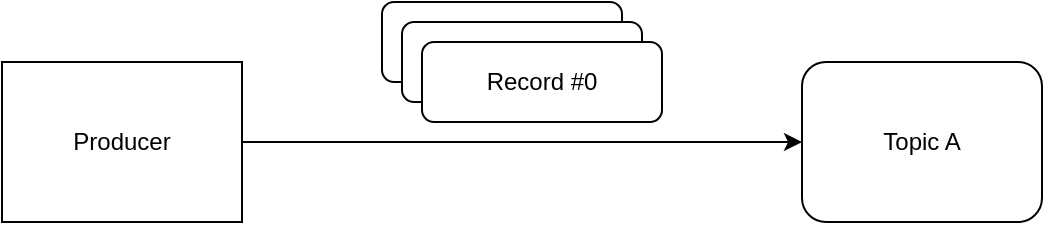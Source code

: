 <mxfile version="14.6.6" type="device"><diagram id="QsjB68O62ieoIccu6Te_" name="Page-1"><mxGraphModel dx="1422" dy="794" grid="1" gridSize="10" guides="1" tooltips="1" connect="1" arrows="1" fold="1" page="1" pageScale="1" pageWidth="827" pageHeight="1169" math="0" shadow="0"><root><mxCell id="0"/><mxCell id="1" parent="0"/><mxCell id="5ps5TPBPYEpkLnSa2yLN-1" value="Producer" style="rounded=0;whiteSpace=wrap;html=1;" vertex="1" parent="1"><mxGeometry x="160" y="400" width="120" height="80" as="geometry"/></mxCell><mxCell id="5ps5TPBPYEpkLnSa2yLN-2" value="Topic A" style="rounded=1;whiteSpace=wrap;html=1;" vertex="1" parent="1"><mxGeometry x="560" y="400" width="120" height="80" as="geometry"/></mxCell><mxCell id="5ps5TPBPYEpkLnSa2yLN-3" value="" style="rounded=1;whiteSpace=wrap;html=1;" vertex="1" parent="1"><mxGeometry x="350" y="370" width="120" height="40" as="geometry"/></mxCell><mxCell id="5ps5TPBPYEpkLnSa2yLN-4" value="" style="rounded=1;whiteSpace=wrap;html=1;" vertex="1" parent="1"><mxGeometry x="360" y="380" width="120" height="40" as="geometry"/></mxCell><mxCell id="5ps5TPBPYEpkLnSa2yLN-5" value="Record #0" style="rounded=1;whiteSpace=wrap;html=1;" vertex="1" parent="1"><mxGeometry x="370" y="390" width="120" height="40" as="geometry"/></mxCell><mxCell id="5ps5TPBPYEpkLnSa2yLN-6" value="" style="endArrow=classic;html=1;exitX=1;exitY=0.5;exitDx=0;exitDy=0;entryX=0;entryY=0.5;entryDx=0;entryDy=0;" edge="1" parent="1" source="5ps5TPBPYEpkLnSa2yLN-1" target="5ps5TPBPYEpkLnSa2yLN-2"><mxGeometry width="50" height="50" relative="1" as="geometry"><mxPoint x="390" y="430" as="sourcePoint"/><mxPoint x="440" y="380" as="targetPoint"/></mxGeometry></mxCell></root></mxGraphModel></diagram></mxfile>